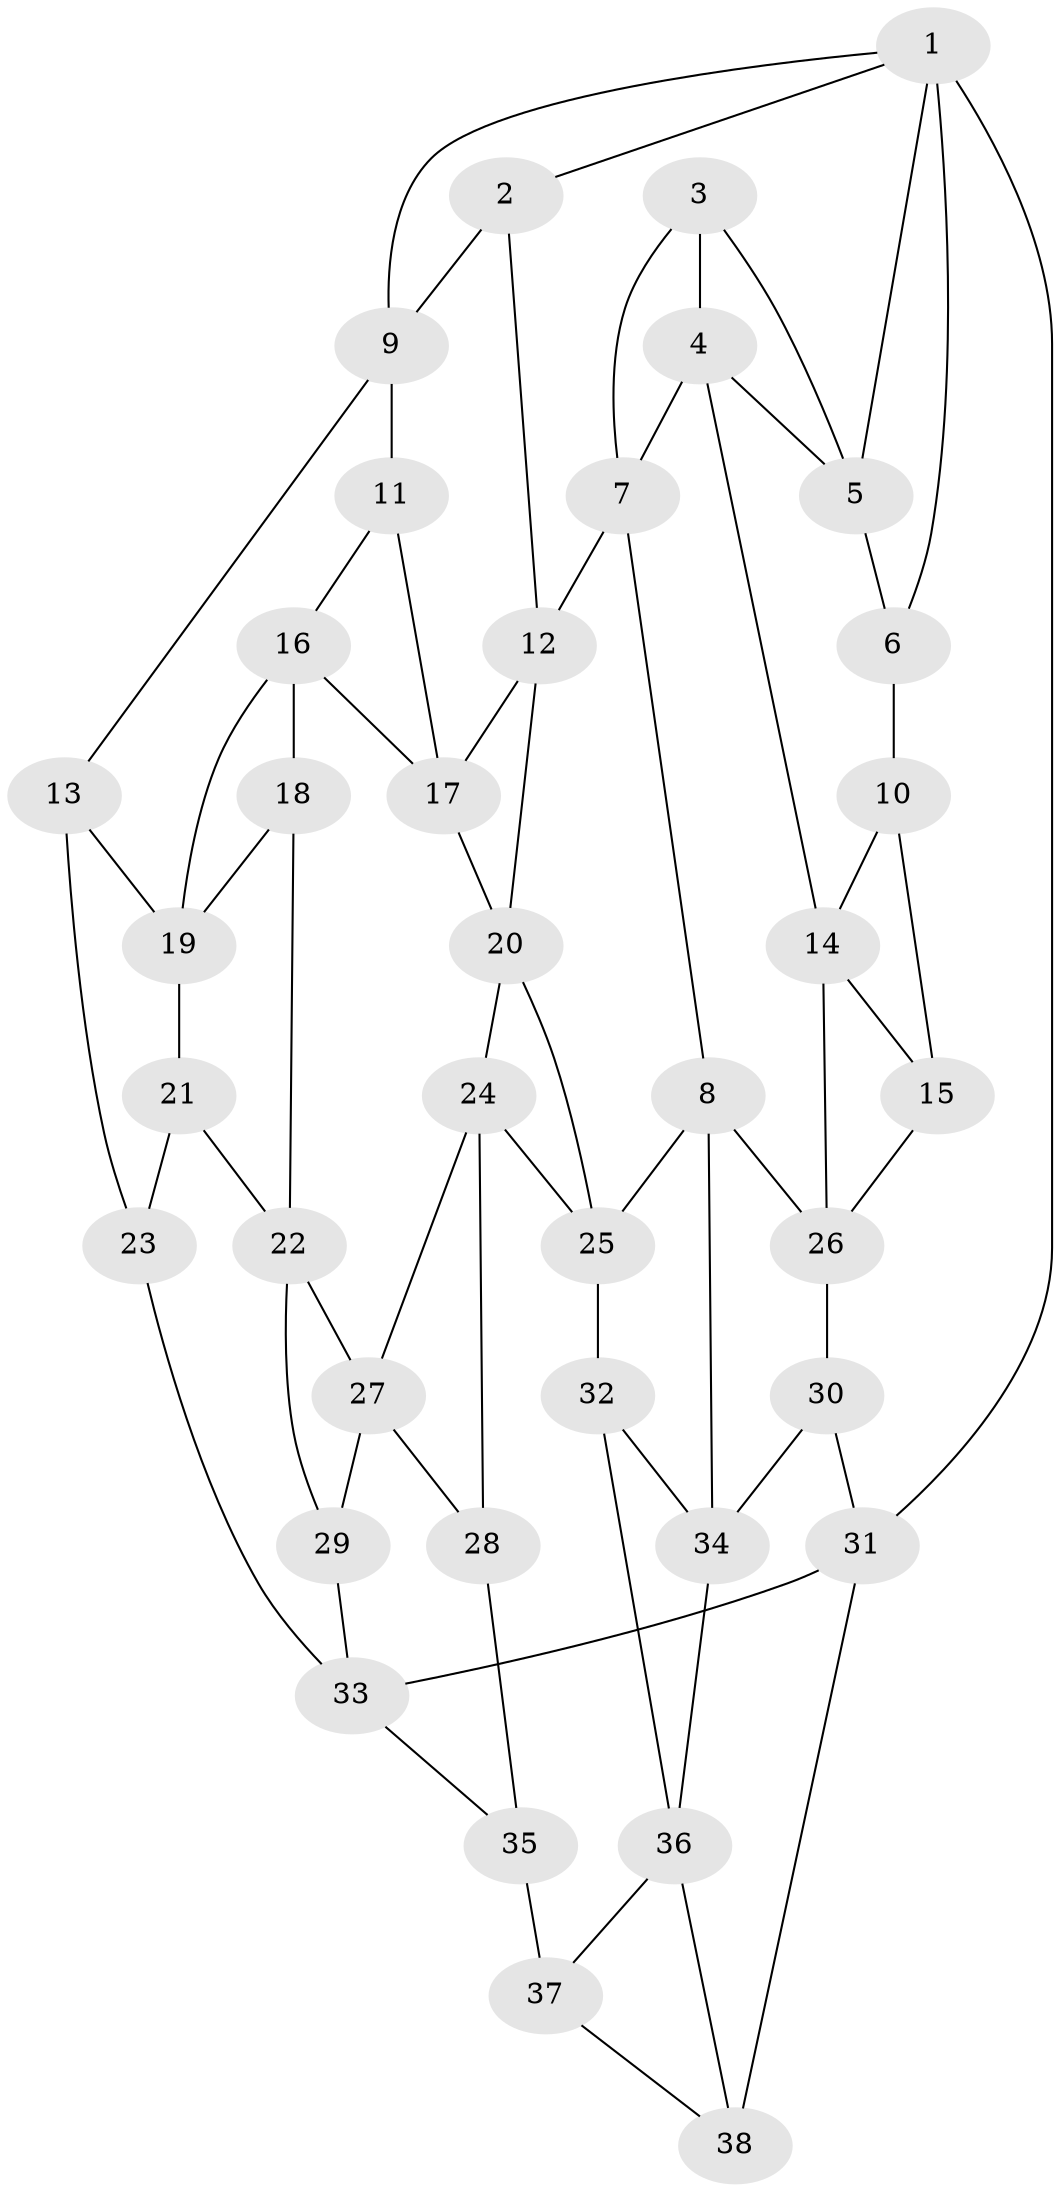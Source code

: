 // original degree distribution, {3: 0.02631578947368421, 5: 0.47368421052631576, 6: 0.23684210526315788, 4: 0.2631578947368421}
// Generated by graph-tools (version 1.1) at 2025/03/03/09/25 03:03:17]
// undirected, 38 vertices, 68 edges
graph export_dot {
graph [start="1"]
  node [color=gray90,style=filled];
  1;
  2;
  3;
  4;
  5;
  6;
  7;
  8;
  9;
  10;
  11;
  12;
  13;
  14;
  15;
  16;
  17;
  18;
  19;
  20;
  21;
  22;
  23;
  24;
  25;
  26;
  27;
  28;
  29;
  30;
  31;
  32;
  33;
  34;
  35;
  36;
  37;
  38;
  1 -- 2 [weight=1.0];
  1 -- 5 [weight=1.0];
  1 -- 6 [weight=1.0];
  1 -- 9 [weight=1.0];
  1 -- 31 [weight=2.0];
  2 -- 9 [weight=1.0];
  2 -- 12 [weight=1.0];
  3 -- 4 [weight=1.0];
  3 -- 5 [weight=1.0];
  3 -- 7 [weight=1.0];
  4 -- 5 [weight=1.0];
  4 -- 7 [weight=1.0];
  4 -- 14 [weight=1.0];
  5 -- 6 [weight=1.0];
  6 -- 10 [weight=2.0];
  7 -- 8 [weight=1.0];
  7 -- 12 [weight=1.0];
  8 -- 25 [weight=1.0];
  8 -- 26 [weight=1.0];
  8 -- 34 [weight=1.0];
  9 -- 11 [weight=1.0];
  9 -- 13 [weight=1.0];
  10 -- 14 [weight=1.0];
  10 -- 15 [weight=1.0];
  11 -- 16 [weight=1.0];
  11 -- 17 [weight=1.0];
  12 -- 17 [weight=1.0];
  12 -- 20 [weight=1.0];
  13 -- 19 [weight=1.0];
  13 -- 23 [weight=1.0];
  14 -- 15 [weight=1.0];
  14 -- 26 [weight=1.0];
  15 -- 26 [weight=1.0];
  16 -- 17 [weight=1.0];
  16 -- 18 [weight=1.0];
  16 -- 19 [weight=1.0];
  17 -- 20 [weight=1.0];
  18 -- 19 [weight=1.0];
  18 -- 22 [weight=1.0];
  19 -- 21 [weight=1.0];
  20 -- 24 [weight=1.0];
  20 -- 25 [weight=1.0];
  21 -- 22 [weight=1.0];
  21 -- 23 [weight=2.0];
  22 -- 27 [weight=1.0];
  22 -- 29 [weight=1.0];
  23 -- 33 [weight=1.0];
  24 -- 25 [weight=1.0];
  24 -- 27 [weight=1.0];
  24 -- 28 [weight=1.0];
  25 -- 32 [weight=1.0];
  26 -- 30 [weight=1.0];
  27 -- 28 [weight=1.0];
  27 -- 29 [weight=1.0];
  28 -- 35 [weight=1.0];
  29 -- 33 [weight=1.0];
  30 -- 31 [weight=1.0];
  30 -- 34 [weight=1.0];
  31 -- 33 [weight=1.0];
  31 -- 38 [weight=2.0];
  32 -- 34 [weight=1.0];
  32 -- 36 [weight=1.0];
  33 -- 35 [weight=1.0];
  34 -- 36 [weight=1.0];
  35 -- 37 [weight=2.0];
  36 -- 37 [weight=1.0];
  36 -- 38 [weight=1.0];
  37 -- 38 [weight=1.0];
}
